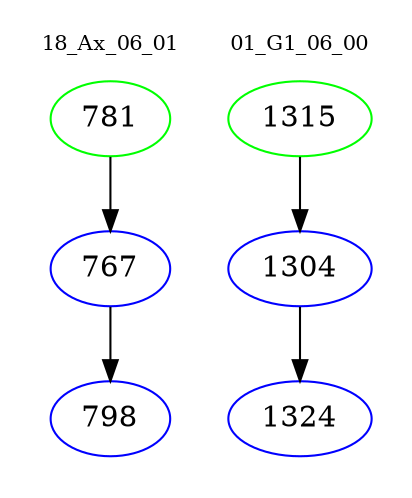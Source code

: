 digraph{
subgraph cluster_0 {
color = white
label = "18_Ax_06_01";
fontsize=10;
T0_781 [label="781", color="green"]
T0_781 -> T0_767 [color="black"]
T0_767 [label="767", color="blue"]
T0_767 -> T0_798 [color="black"]
T0_798 [label="798", color="blue"]
}
subgraph cluster_1 {
color = white
label = "01_G1_06_00";
fontsize=10;
T1_1315 [label="1315", color="green"]
T1_1315 -> T1_1304 [color="black"]
T1_1304 [label="1304", color="blue"]
T1_1304 -> T1_1324 [color="black"]
T1_1324 [label="1324", color="blue"]
}
}
